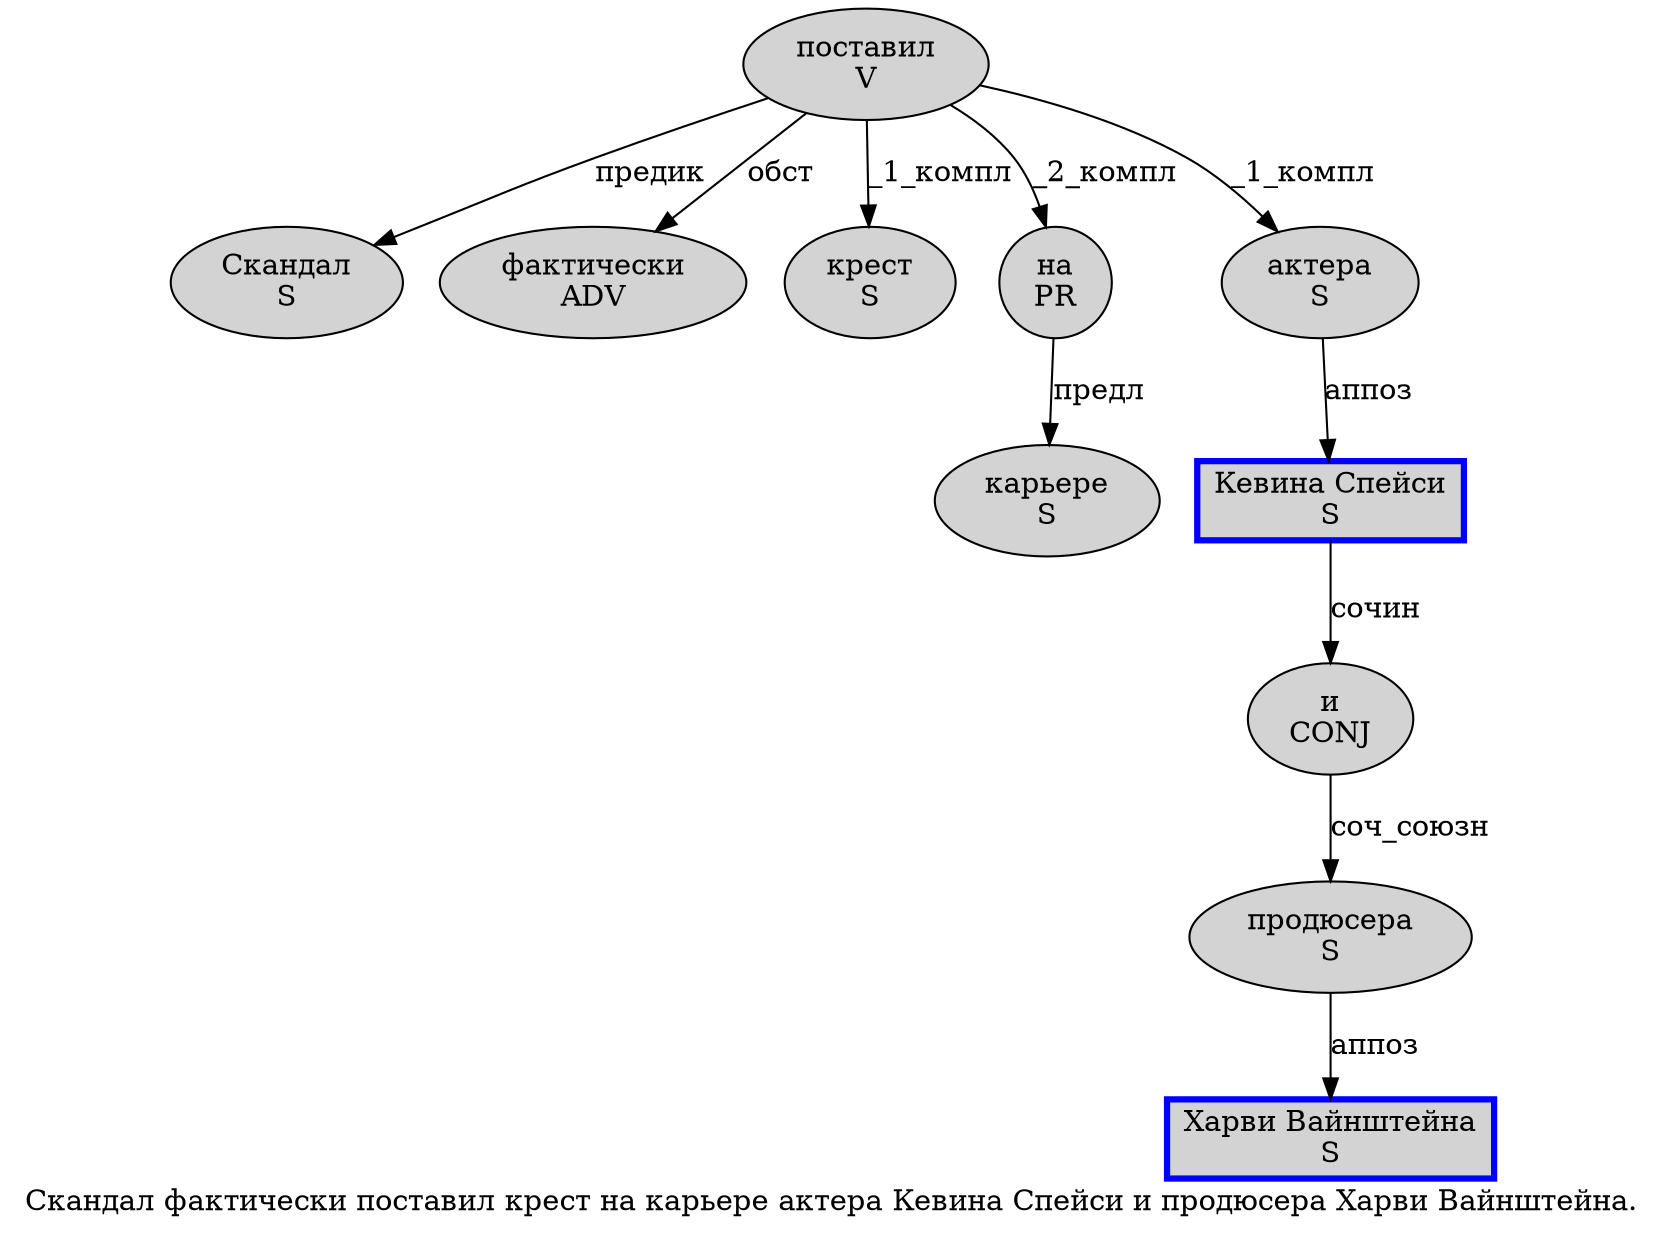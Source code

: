 digraph SENTENCE_802 {
	graph [label="Скандал фактически поставил крест на карьере актера Кевина Спейси и продюсера Харви Вайнштейна."]
	node [style=filled]
		0 [label="Скандал
S" color="" fillcolor=lightgray penwidth=1 shape=ellipse]
		1 [label="фактически
ADV" color="" fillcolor=lightgray penwidth=1 shape=ellipse]
		2 [label="поставил
V" color="" fillcolor=lightgray penwidth=1 shape=ellipse]
		3 [label="крест
S" color="" fillcolor=lightgray penwidth=1 shape=ellipse]
		4 [label="на
PR" color="" fillcolor=lightgray penwidth=1 shape=ellipse]
		5 [label="карьере
S" color="" fillcolor=lightgray penwidth=1 shape=ellipse]
		6 [label="актера
S" color="" fillcolor=lightgray penwidth=1 shape=ellipse]
		7 [label="Кевина Спейси
S" color=blue fillcolor=lightgray penwidth=3 shape=box]
		8 [label="и
CONJ" color="" fillcolor=lightgray penwidth=1 shape=ellipse]
		9 [label="продюсера
S" color="" fillcolor=lightgray penwidth=1 shape=ellipse]
		10 [label="Харви Вайнштейна
S" color=blue fillcolor=lightgray penwidth=3 shape=box]
			9 -> 10 [label="аппоз"]
			2 -> 0 [label="предик"]
			2 -> 1 [label="обст"]
			2 -> 3 [label="_1_компл"]
			2 -> 4 [label="_2_компл"]
			2 -> 6 [label="_1_компл"]
			8 -> 9 [label="соч_союзн"]
			4 -> 5 [label="предл"]
			7 -> 8 [label="сочин"]
			6 -> 7 [label="аппоз"]
}